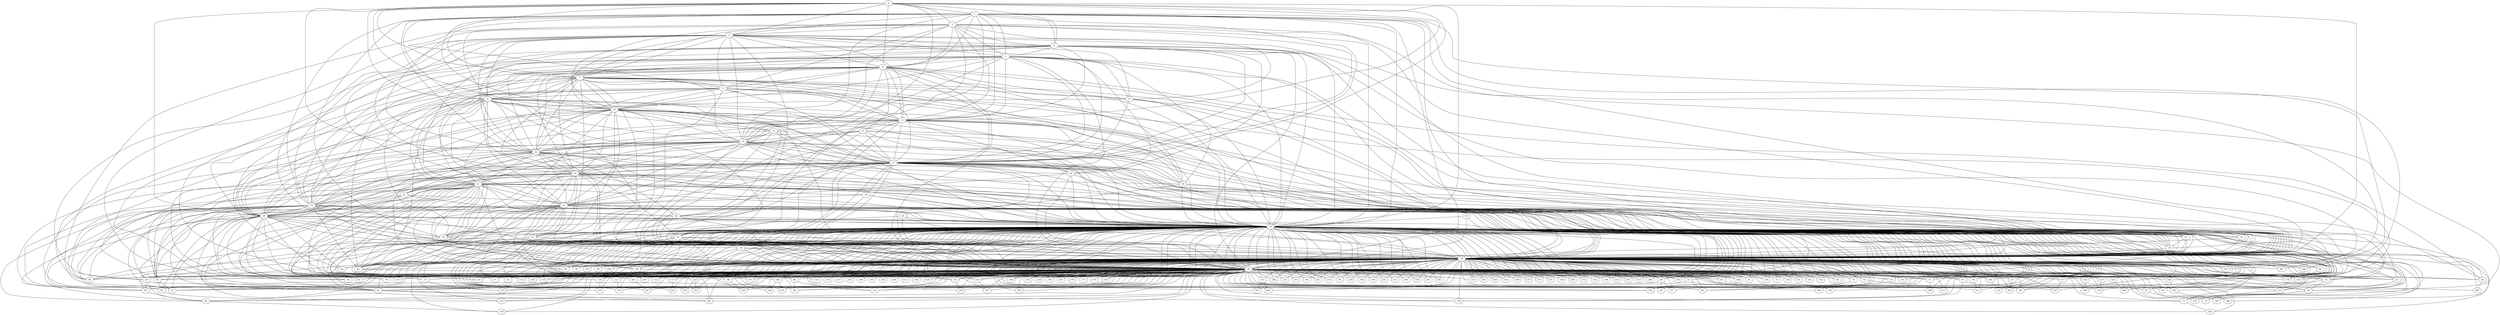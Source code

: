 graph G {
   8 -- 9
   8 -- 10
   8 -- 11
   8 -- 16
   8 -- 17
   8 -- 30
   8 -- 38
   8 -- 25
   8 -- 28
   8 -- 21
   8 -- 39
   8 -- 132
   0 -- 9
   0 -- 1
   0 -- 4
   0 -- 10
   0 -- 2
   0 -- 3
   0 -- 7
   0 -- 6
   0 -- 8
   0 -- 11
   0 -- 16
   0 -- 17
   0 -- 28
   0 -- 30
   0 -- 38
   0 -- 39
   1 -- 16
   1 -- 4
   1 -- 2
   1 -- 5
   1 -- 11
   1 -- 3
   1 -- 6
   1 -- 7
   1 -- 10
   1 -- 9
   1 -- 14
   1 -- 26
   1 -- 25
   1 -- 17
   1 -- 30
   1 -- 35
   1 -- 38
   1 -- 36
   1 -- 39
   1 -- 179
   1 -- 180
   2 -- 9
   2 -- 8
   2 -- 4
   2 -- 3
   2 -- 5
   2 -- 7
   2 -- 6
   2 -- 11
   2 -- 10
   2 -- 14
   2 -- 16
   2 -- 17
   2 -- 30
   2 -- 15
   2 -- 42
   2 -- 38
   2 -- 39
   2 -- 219
   3 -- 8
   3 -- 5
   3 -- 7
   3 -- 14
   3 -- 6
   3 -- 11
   3 -- 9
   3 -- 10
   3 -- 16
   3 -- 17
   3 -- 4
   3 -- 15
   3 -- 27
   3 -- 35
   3 -- 25
   3 -- 30
   3 -- 20
   3 -- 38
   3 -- 88
   3 -- 39
   4 -- 17
   4 -- 16
   4 -- 11
   4 -- 5
   4 -- 30
   4 -- 84
   4 -- 20
   4 -- 38
   4 -- 28
   4 -- 22
   4 -- 86
   4 -- 49
   4 -- 50
   4 -- 45
   4 -- 39
   5 -- 10
   5 -- 11
   5 -- 17
   5 -- 22
   5 -- 14
   5 -- 16
   5 -- 29
   5 -- 30
   5 -- 9
   5 -- 6
   5 -- 20
   5 -- 25
   5 -- 15
   5 -- 33
   5 -- 38
   5 -- 45
   5 -- 39
   6 -- 8
   6 -- 7
   6 -- 9
   6 -- 11
   6 -- 12
   6 -- 16
   6 -- 10
   6 -- 17
   6 -- 29
   6 -- 30
   6 -- 14
   6 -- 15
   6 -- 27
   6 -- 35
   6 -- 39
   6 -- 38
   6 -- 48
   6 -- 25
   6 -- 28
   7 -- 8
   7 -- 14
   7 -- 9
   7 -- 11
   7 -- 21
   7 -- 20
   7 -- 10
   7 -- 16
   7 -- 29
   7 -- 33
   7 -- 17
   7 -- 15
   7 -- 28
   7 -- 30
   7 -- 25
   7 -- 32
   7 -- 46
   7 -- 38
   7 -- 39
   9 -- 10
   9 -- 14
   9 -- 11
   9 -- 13
   9 -- 16
   9 -- 17
   9 -- 21
   9 -- 20
   9 -- 30
   9 -- 27
   9 -- 35
   9 -- 28
   9 -- 38
   9 -- 45
   9 -- 37
   9 -- 62
   9 -- 93
   9 -- 39
   10 -- 16
   10 -- 17
   10 -- 11
   10 -- 13
   10 -- 14
   10 -- 21
   10 -- 20
   10 -- 26
   10 -- 93
   10 -- 29
   10 -- 30
   10 -- 27
   10 -- 35
   10 -- 32
   10 -- 46
   10 -- 38
   10 -- 25
   10 -- 39
   11 -- 14
   11 -- 13
   11 -- 16
   11 -- 17
   11 -- 21
   11 -- 20
   11 -- 12
   11 -- 22
   11 -- 29
   11 -- 33
   11 -- 30
   11 -- 39
   11 -- 37
   11 -- 38
   11 -- 28
   11 -- 117
   12 -- 16
   12 -- 38
   12 -- 30
   12 -- 14
   12 -- 25
   12 -- 17
   12 -- 31
   12 -- 27
   13 -- 16
   13 -- 27
   13 -- 17
   13 -- 38
   13 -- 30
   13 -- 14
   13 -- 39
   14 -- 16
   14 -- 17
   14 -- 22
   14 -- 23
   14 -- 30
   14 -- 20
   14 -- 31
   14 -- 25
   14 -- 29
   14 -- 33
   14 -- 35
   14 -- 38
   14 -- 36
   14 -- 28
   14 -- 55
   14 -- 54
   14 -- 27
   14 -- 39
   15 -- 33
   15 -- 17
   15 -- 38
   15 -- 30
   15 -- 28
   16 -- 17
   16 -- 21
   16 -- 20
   16 -- 23
   16 -- 26
   16 -- 82
   16 -- 18
   16 -- 27
   16 -- 28
   16 -- 30
   16 -- 33
   16 -- 42
   16 -- 39
   16 -- 38
   16 -- 115
   17 -- 22
   17 -- 23
   17 -- 26
   17 -- 25
   17 -- 18
   17 -- 27
   17 -- 28
   17 -- 29
   17 -- 30
   17 -- 31
   17 -- 33
   17 -- 36
   17 -- 38
   17 -- 39
   17 -- 42
   17 -- 43
   17 -- 20
   17 -- 45
   17 -- 24
   17 -- 35
   17 -- 44
   17 -- 49
   17 -- 48
   17 -- 41
   17 -- 37
   17 -- 53
   17 -- 21
   17 -- 54
   18 -- 27
   18 -- 38
   18 -- 30
   18 -- 39
   19 -- 38
   19 -- 30
   19 -- 39
   20 -- 21
   20 -- 30
   20 -- 29
   20 -- 25
   20 -- 41
   20 -- 42
   20 -- 27
   20 -- 43
   20 -- 38
   20 -- 45
   20 -- 32
   20 -- 46
   20 -- 35
   20 -- 44
   20 -- 37
   20 -- 28
   20 -- 56
   20 -- 54
   20 -- 39
   21 -- 84
   21 -- 73
   21 -- 71
   21 -- 38
   21 -- 30
   21 -- 54
   21 -- 25
   21 -- 58
   21 -- 28
   21 -- 79
   21 -- 45
   21 -- 77
   21 -- 36
   21 -- 26
   21 -- 53
   21 -- 56
   21 -- 96
   21 -- 87
   21 -- 23
   21 -- 78
   21 -- 27
   21 -- 42
   21 -- 39
   21 -- 131
   21 -- 174
   22 -- 27
   22 -- 38
   22 -- 30
   22 -- 39
   23 -- 38
   23 -- 30
   23 -- 25
   23 -- 63
   23 -- 66
   24 -- 38
   24 -- 30
   24 -- 45
   24 -- 39
   25 -- 41
   25 -- 42
   25 -- 26
   25 -- 30
   25 -- 39
   25 -- 45
   25 -- 38
   25 -- 49
   25 -- 28
   25 -- 56
   25 -- 54
   25 -- 60
   25 -- 59
   25 -- 58
   25 -- 46
   25 -- 63
   25 -- 40
   25 -- 34
   26 -- 38
   26 -- 30
   26 -- 99
   26 -- 39
   26 -- 189
   27 -- 138
   27 -- 73
   27 -- 43
   27 -- 35
   27 -- 70
   27 -- 30
   27 -- 38
   27 -- 28
   27 -- 60
   27 -- 45
   27 -- 58
   27 -- 98
   27 -- 39
   27 -- 103
   27 -- 32
   27 -- 31
   27 -- 55
   27 -- 42
   27 -- 50
   27 -- 110
   27 -- 83
   28 -- 55
   28 -- 54
   28 -- 38
   28 -- 30
   28 -- 56
   28 -- 84
   28 -- 57
   28 -- 59
   28 -- 63
   28 -- 79
   28 -- 36
   28 -- 49
   28 -- 52
   28 -- 62
   28 -- 53
   28 -- 39
   28 -- 110
   28 -- 34
   28 -- 37
   29 -- 33
   29 -- 30
   29 -- 38
   29 -- 39
   30 -- 66
   30 -- 69
   30 -- 78
   30 -- 33
   30 -- 75
   30 -- 38
   30 -- 36
   30 -- 31
   30 -- 41
   30 -- 42
   30 -- 39
   30 -- 43
   30 -- 45
   30 -- 67
   30 -- 32
   30 -- 46
   30 -- 35
   30 -- 44
   30 -- 77
   30 -- 49
   30 -- 48
   30 -- 50
   30 -- 37
   30 -- 53
   30 -- 54
   30 -- 55
   30 -- 58
   30 -- 56
   30 -- 76
   30 -- 61
   30 -- 57
   30 -- 59
   30 -- 63
   30 -- 51
   30 -- 40
   30 -- 34
   30 -- 52
   30 -- 62
   30 -- 81
   30 -- 82
   30 -- 79
   30 -- 86
   30 -- 84
   30 -- 88
   30 -- 89
   30 -- 93
   30 -- 97
   30 -- 91
   30 -- 98
   30 -- 99
   30 -- 96
   30 -- 100
   30 -- 71
   30 -- 73
   30 -- 101
   30 -- 87
   30 -- 60
   30 -- 104
   30 -- 70
   30 -- 109
   30 -- 95
   30 -- 111
   30 -- 112
   30 -- 115
   30 -- 103
   30 -- 117
   30 -- 110
   30 -- 119
   30 -- 106
   30 -- 74
   30 -- 120
   30 -- 123
   30 -- 125
   30 -- 126
   30 -- 83
   30 -- 118
   30 -- 131
   30 -- 47
   30 -- 132
   30 -- 90
   30 -- 72
   30 -- 135
   30 -- 137
   30 -- 134
   30 -- 138
   30 -- 139
   30 -- 129
   30 -- 92
   30 -- 141
   30 -- 143
   30 -- 152
   30 -- 153
   30 -- 127
   30 -- 156
   30 -- 68
   30 -- 136
   30 -- 108
   30 -- 155
   30 -- 157
   30 -- 102
   30 -- 116
   30 -- 161
   30 -- 148
   30 -- 80
   30 -- 160
   30 -- 149
   30 -- 113
   30 -- 174
   30 -- 158
   30 -- 179
   30 -- 180
   30 -- 181
   30 -- 183
   30 -- 124
   30 -- 146
   30 -- 121
   30 -- 187
   30 -- 188
   30 -- 175
   30 -- 189
   30 -- 191
   30 -- 128
   30 -- 193
   30 -- 197
   30 -- 165
   30 -- 178
   30 -- 202
   30 -- 177
   30 -- 170
   30 -- 201
   30 -- 207
   30 -- 173
   30 -- 186
   30 -- 133
   30 -- 219
   30 -- 211
   30 -- 224
   30 -- 64
   30 -- 182
   30 -- 214
   30 -- 94
   30 -- 237
   30 -- 230
   30 -- 195
   30 -- 194
   30 -- 235
   30 -- 65
   30 -- 248
   30 -- 229
   30 -- 250
   30 -- 251
   30 -- 245
   30 -- 254
   30 -- 255
   30 -- 169
   30 -- 140
   30 -- 167
   30 -- 185
   30 -- 218
   30 -- 262
   30 -- 151
   30 -- 263
   30 -- 264
   30 -- 265
   30 -- 114
   30 -- 267
   30 -- 268
   30 -- 107
   30 -- 190
   30 -- 150
   30 -- 217
   30 -- 216
   30 -- 258
   30 -- 275
   30 -- 276
   30 -- 240
   30 -- 272
   30 -- 252
   30 -- 196
   30 -- 210
   30 -- 274
   30 -- 282
   30 -- 284
   30 -- 286
   30 -- 215
   30 -- 208
   30 -- 270
   30 -- 298
   31 -- 36
   31 -- 89
   31 -- 38
   32 -- 38
   32 -- 46
   32 -- 135
   32 -- 39
   33 -- 38
   33 -- 39
   34 -- 78
   34 -- 38
   34 -- 76
   34 -- 39
   34 -- 237
   35 -- 38
   35 -- 93
   36 -- 38
   37 -- 42
   37 -- 40
   37 -- 38
   37 -- 115
   37 -- 39
   38 -- 81
   38 -- 78
   38 -- 42
   38 -- 40
   38 -- 45
   38 -- 69
   38 -- 84
   38 -- 86
   38 -- 39
   38 -- 77
   38 -- 89
   38 -- 41
   38 -- 82
   38 -- 55
   38 -- 54
   38 -- 67
   38 -- 58
   38 -- 56
   38 -- 76
   38 -- 61
   38 -- 46
   38 -- 63
   38 -- 57
   38 -- 66
   38 -- 59
   38 -- 51
   38 -- 79
   38 -- 49
   38 -- 50
   38 -- 75
   38 -- 52
   38 -- 62
   38 -- 53
   38 -- 88
   38 -- 93
   38 -- 97
   38 -- 91
   38 -- 98
   38 -- 99
   38 -- 96
   38 -- 100
   38 -- 71
   38 -- 73
   38 -- 101
   38 -- 87
   38 -- 60
   38 -- 104
   38 -- 70
   38 -- 109
   38 -- 95
   38 -- 111
   38 -- 112
   38 -- 115
   38 -- 103
   38 -- 117
   38 -- 110
   38 -- 119
   38 -- 106
   38 -- 74
   38 -- 120
   38 -- 123
   38 -- 125
   38 -- 126
   38 -- 83
   38 -- 118
   38 -- 48
   38 -- 131
   38 -- 47
   38 -- 132
   38 -- 90
   38 -- 72
   38 -- 135
   38 -- 137
   38 -- 134
   38 -- 44
   38 -- 138
   38 -- 139
   38 -- 129
   38 -- 92
   38 -- 141
   38 -- 143
   38 -- 152
   38 -- 153
   38 -- 127
   38 -- 156
   38 -- 68
   38 -- 43
   38 -- 136
   38 -- 108
   38 -- 155
   38 -- 157
   38 -- 102
   38 -- 116
   38 -- 161
   38 -- 148
   38 -- 80
   38 -- 160
   38 -- 149
   38 -- 113
   38 -- 174
   38 -- 158
   38 -- 179
   38 -- 180
   38 -- 181
   38 -- 183
   38 -- 124
   38 -- 146
   38 -- 121
   38 -- 187
   38 -- 188
   38 -- 175
   38 -- 189
   38 -- 191
   38 -- 128
   38 -- 193
   38 -- 197
   38 -- 165
   38 -- 178
   38 -- 202
   38 -- 177
   38 -- 170
   38 -- 201
   38 -- 207
   38 -- 173
   38 -- 186
   38 -- 133
   38 -- 219
   38 -- 211
   38 -- 224
   38 -- 64
   38 -- 182
   38 -- 214
   38 -- 94
   38 -- 237
   38 -- 230
   38 -- 195
   38 -- 194
   38 -- 235
   38 -- 65
   38 -- 248
   38 -- 229
   38 -- 250
   38 -- 251
   38 -- 245
   38 -- 254
   38 -- 255
   38 -- 169
   38 -- 140
   38 -- 167
   38 -- 185
   38 -- 218
   38 -- 262
   38 -- 151
   38 -- 263
   38 -- 264
   38 -- 265
   38 -- 114
   38 -- 267
   38 -- 268
   38 -- 107
   38 -- 190
   38 -- 150
   38 -- 217
   38 -- 216
   38 -- 258
   38 -- 275
   38 -- 276
   38 -- 240
   38 -- 272
   38 -- 252
   38 -- 196
   38 -- 210
   38 -- 274
   38 -- 282
   38 -- 284
   38 -- 286
   38 -- 215
   38 -- 208
   38 -- 270
   38 -- 298
   39 -- 43
   39 -- 41
   39 -- 89
   39 -- 81
   39 -- 70
   39 -- 134
   39 -- 106
   39 -- 42
   39 -- 53
   39 -- 92
   39 -- 46
   39 -- 110
   39 -- 131
   39 -- 67
   39 -- 74
   39 -- 141
   39 -- 77
   39 -- 57
   39 -- 83
   39 -- 120
   39 -- 52
   39 -- 66
   39 -- 118
   39 -- 115
   39 -- 48
   39 -- 111
   39 -- 47
   39 -- 109
   39 -- 136
   39 -- 72
   39 -- 104
   39 -- 95
   39 -- 76
   39 -- 155
   39 -- 91
   39 -- 157
   39 -- 108
   39 -- 44
   39 -- 60
   39 -- 129
   39 -- 143
   39 -- 127
   39 -- 71
   39 -- 68
   39 -- 102
   39 -- 116
   39 -- 132
   39 -- 148
   39 -- 80
   39 -- 59
   39 -- 119
   39 -- 161
   39 -- 61
   39 -- 160
   39 -- 149
   39 -- 112
   39 -- 50
   39 -- 113
   39 -- 101
   39 -- 158
   39 -- 79
   39 -- 124
   39 -- 100
   39 -- 146
   39 -- 51
   39 -- 121
   39 -- 183
   39 -- 175
   39 -- 103
   39 -- 179
   39 -- 128
   39 -- 98
   39 -- 87
   39 -- 96
   39 -- 193
   39 -- 117
   39 -- 63
   39 -- 40
   39 -- 55
   39 -- 165
   39 -- 178
   39 -- 156
   39 -- 177
   39 -- 170
   39 -- 201
   39 -- 173
   39 -- 186
   39 -- 133
   39 -- 211
   39 -- 135
   39 -- 202
   39 -- 64
   39 -- 84
   39 -- 138
   39 -- 182
   39 -- 73
   39 -- 214
   39 -- 94
   39 -- 191
   39 -- 197
   39 -- 230
   39 -- 195
   39 -- 153
   39 -- 194
   39 -- 235
   39 -- 65
   39 -- 229
   39 -- 245
   39 -- 169
   39 -- 140
   39 -- 167
   39 -- 185
   39 -- 207
   39 -- 218
   39 -- 151
   39 -- 49
   39 -- 114
   39 -- 267
   39 -- 268
   39 -- 107
   39 -- 190
   39 -- 150
   39 -- 217
   39 -- 139
   39 -- 216
   39 -- 258
   39 -- 93
   39 -- 240
   39 -- 272
   39 -- 252
   39 -- 196
   39 -- 210
   39 -- 126
   39 -- 274
   39 -- 54
   39 -- 255
   39 -- 265
   39 -- 215
   39 -- 237
   39 -- 208
   39 -- 276
   39 -- 270
   40 -- 69
   40 -- 42
   40 -- 97
   41 -- 50
   41 -- 42
   42 -- 66
   42 -- 126
   43 -- 286
   45 -- 93
   45 -- 104
   47 -- 202
   48 -- 282
   49 -- 60
   49 -- 59
   49 -- 120
   50 -- 77
   50 -- 75
   51 -- 67
   51 -- 88
   51 -- 89
   53 -- 123
   54 -- 55
   54 -- 56
   56 -- 119
   58 -- 61
   58 -- 112
   59 -- 60
   60 -- 139
   61 -- 181
   67 -- 187
   70 -- 109
   71 -- 298
   73 -- 153
   74 -- 120
   76 -- 137
   77 -- 265
   84 -- 88
   84 -- 101
   90 -- 132
   91 -- 126
   91 -- 98
   95 -- 111
   96 -- 100
   103 -- 191
   106 -- 152
   108 -- 183
   116 -- 275
   117 -- 197
   121 -- 276
   123 -- 125
   127 -- 156
   132 -- 161
   134 -- 248
   136 -- 284
   151 -- 263
   151 -- 264
   173 -- 224
   183 -- 188
   201 -- 207
   218 -- 262
   229 -- 250
   229 -- 251
   245 -- 254
   245 -- 255
}
